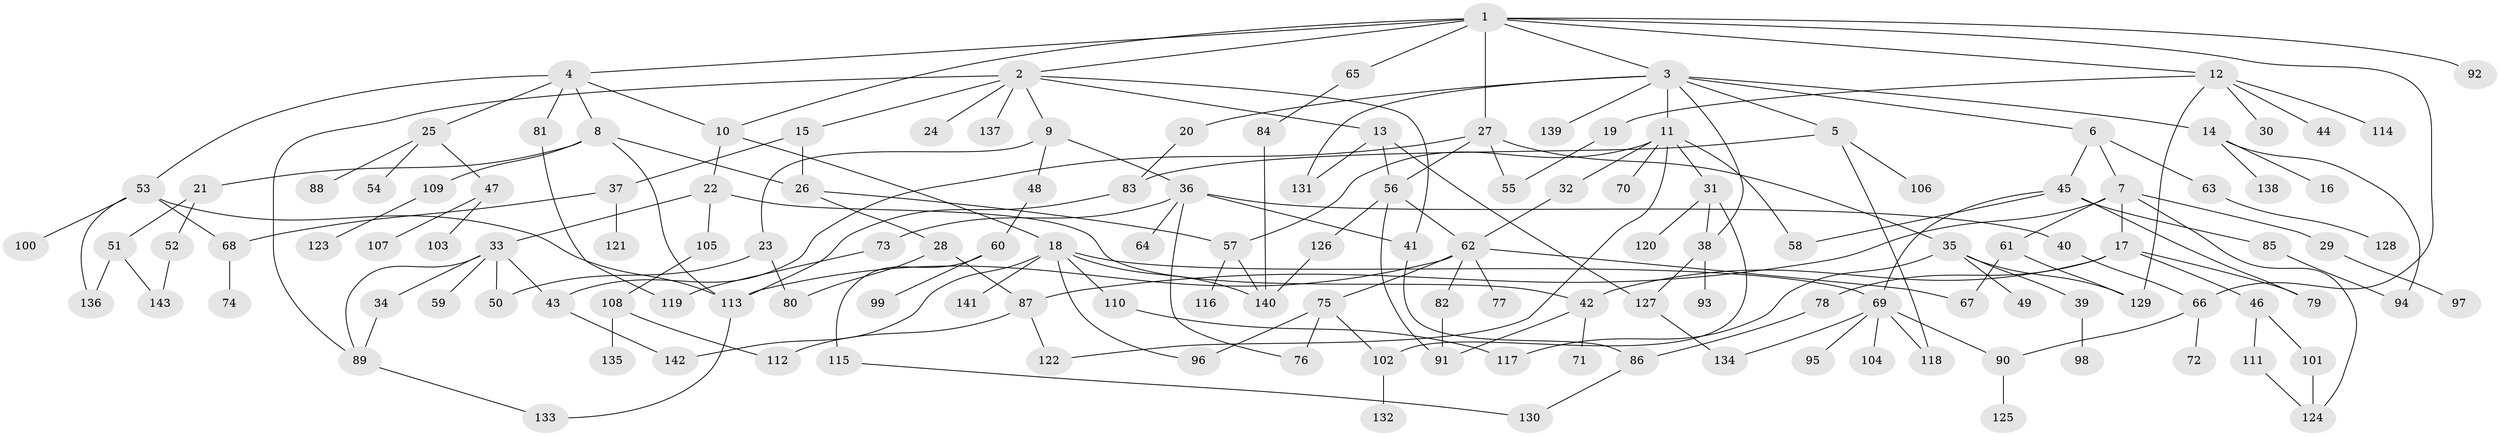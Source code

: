 // coarse degree distribution, {4: 0.1388888888888889, 8: 0.041666666666666664, 3: 0.2361111111111111, 5: 0.09722222222222222, 6: 0.06944444444444445, 2: 0.19444444444444445, 1: 0.19444444444444445, 7: 0.027777777777777776}
// Generated by graph-tools (version 1.1) at 2025/36/03/04/25 23:36:12]
// undirected, 143 vertices, 195 edges
graph export_dot {
  node [color=gray90,style=filled];
  1;
  2;
  3;
  4;
  5;
  6;
  7;
  8;
  9;
  10;
  11;
  12;
  13;
  14;
  15;
  16;
  17;
  18;
  19;
  20;
  21;
  22;
  23;
  24;
  25;
  26;
  27;
  28;
  29;
  30;
  31;
  32;
  33;
  34;
  35;
  36;
  37;
  38;
  39;
  40;
  41;
  42;
  43;
  44;
  45;
  46;
  47;
  48;
  49;
  50;
  51;
  52;
  53;
  54;
  55;
  56;
  57;
  58;
  59;
  60;
  61;
  62;
  63;
  64;
  65;
  66;
  67;
  68;
  69;
  70;
  71;
  72;
  73;
  74;
  75;
  76;
  77;
  78;
  79;
  80;
  81;
  82;
  83;
  84;
  85;
  86;
  87;
  88;
  89;
  90;
  91;
  92;
  93;
  94;
  95;
  96;
  97;
  98;
  99;
  100;
  101;
  102;
  103;
  104;
  105;
  106;
  107;
  108;
  109;
  110;
  111;
  112;
  113;
  114;
  115;
  116;
  117;
  118;
  119;
  120;
  121;
  122;
  123;
  124;
  125;
  126;
  127;
  128;
  129;
  130;
  131;
  132;
  133;
  134;
  135;
  136;
  137;
  138;
  139;
  140;
  141;
  142;
  143;
  1 -- 2;
  1 -- 3;
  1 -- 4;
  1 -- 12;
  1 -- 27;
  1 -- 65;
  1 -- 66;
  1 -- 92;
  1 -- 10;
  2 -- 9;
  2 -- 13;
  2 -- 15;
  2 -- 24;
  2 -- 41;
  2 -- 89;
  2 -- 137;
  3 -- 5;
  3 -- 6;
  3 -- 11;
  3 -- 14;
  3 -- 20;
  3 -- 131;
  3 -- 139;
  3 -- 38;
  4 -- 8;
  4 -- 10;
  4 -- 25;
  4 -- 53;
  4 -- 81;
  5 -- 83;
  5 -- 106;
  5 -- 118;
  6 -- 7;
  6 -- 45;
  6 -- 63;
  7 -- 17;
  7 -- 29;
  7 -- 61;
  7 -- 124;
  7 -- 87;
  8 -- 21;
  8 -- 109;
  8 -- 113;
  8 -- 26;
  9 -- 23;
  9 -- 36;
  9 -- 48;
  10 -- 18;
  10 -- 22;
  11 -- 31;
  11 -- 32;
  11 -- 57;
  11 -- 58;
  11 -- 70;
  11 -- 122;
  12 -- 19;
  12 -- 30;
  12 -- 44;
  12 -- 114;
  12 -- 129;
  13 -- 56;
  13 -- 131;
  13 -- 127;
  14 -- 16;
  14 -- 94;
  14 -- 138;
  15 -- 26;
  15 -- 37;
  17 -- 46;
  17 -- 78;
  17 -- 79;
  17 -- 42;
  18 -- 110;
  18 -- 141;
  18 -- 96;
  18 -- 140;
  18 -- 142;
  18 -- 69;
  19 -- 55;
  20 -- 83;
  21 -- 51;
  21 -- 52;
  22 -- 33;
  22 -- 42;
  22 -- 105;
  23 -- 80;
  23 -- 50;
  25 -- 47;
  25 -- 54;
  25 -- 88;
  26 -- 28;
  26 -- 57;
  27 -- 35;
  27 -- 43;
  27 -- 56;
  27 -- 55;
  28 -- 87;
  28 -- 80;
  29 -- 97;
  31 -- 38;
  31 -- 120;
  31 -- 102;
  32 -- 62;
  33 -- 34;
  33 -- 50;
  33 -- 59;
  33 -- 89;
  33 -- 43;
  34 -- 89;
  35 -- 39;
  35 -- 49;
  35 -- 117;
  35 -- 129;
  36 -- 40;
  36 -- 64;
  36 -- 73;
  36 -- 41;
  36 -- 76;
  37 -- 121;
  37 -- 68;
  38 -- 93;
  38 -- 127;
  39 -- 98;
  40 -- 66;
  41 -- 86;
  42 -- 71;
  42 -- 91;
  43 -- 142;
  45 -- 69;
  45 -- 85;
  45 -- 79;
  45 -- 58;
  46 -- 101;
  46 -- 111;
  47 -- 103;
  47 -- 107;
  48 -- 60;
  51 -- 143;
  51 -- 136;
  52 -- 143;
  53 -- 68;
  53 -- 100;
  53 -- 113;
  53 -- 136;
  56 -- 62;
  56 -- 126;
  56 -- 91;
  57 -- 116;
  57 -- 140;
  60 -- 99;
  60 -- 115;
  61 -- 67;
  61 -- 129;
  62 -- 75;
  62 -- 77;
  62 -- 82;
  62 -- 67;
  62 -- 113;
  63 -- 128;
  65 -- 84;
  66 -- 72;
  66 -- 90;
  68 -- 74;
  69 -- 95;
  69 -- 104;
  69 -- 90;
  69 -- 118;
  69 -- 134;
  73 -- 119;
  75 -- 76;
  75 -- 96;
  75 -- 102;
  78 -- 86;
  81 -- 119;
  82 -- 91;
  83 -- 113;
  84 -- 140;
  85 -- 94;
  86 -- 130;
  87 -- 112;
  87 -- 122;
  89 -- 133;
  90 -- 125;
  101 -- 124;
  102 -- 132;
  105 -- 108;
  108 -- 135;
  108 -- 112;
  109 -- 123;
  110 -- 117;
  111 -- 124;
  113 -- 133;
  115 -- 130;
  126 -- 140;
  127 -- 134;
}
